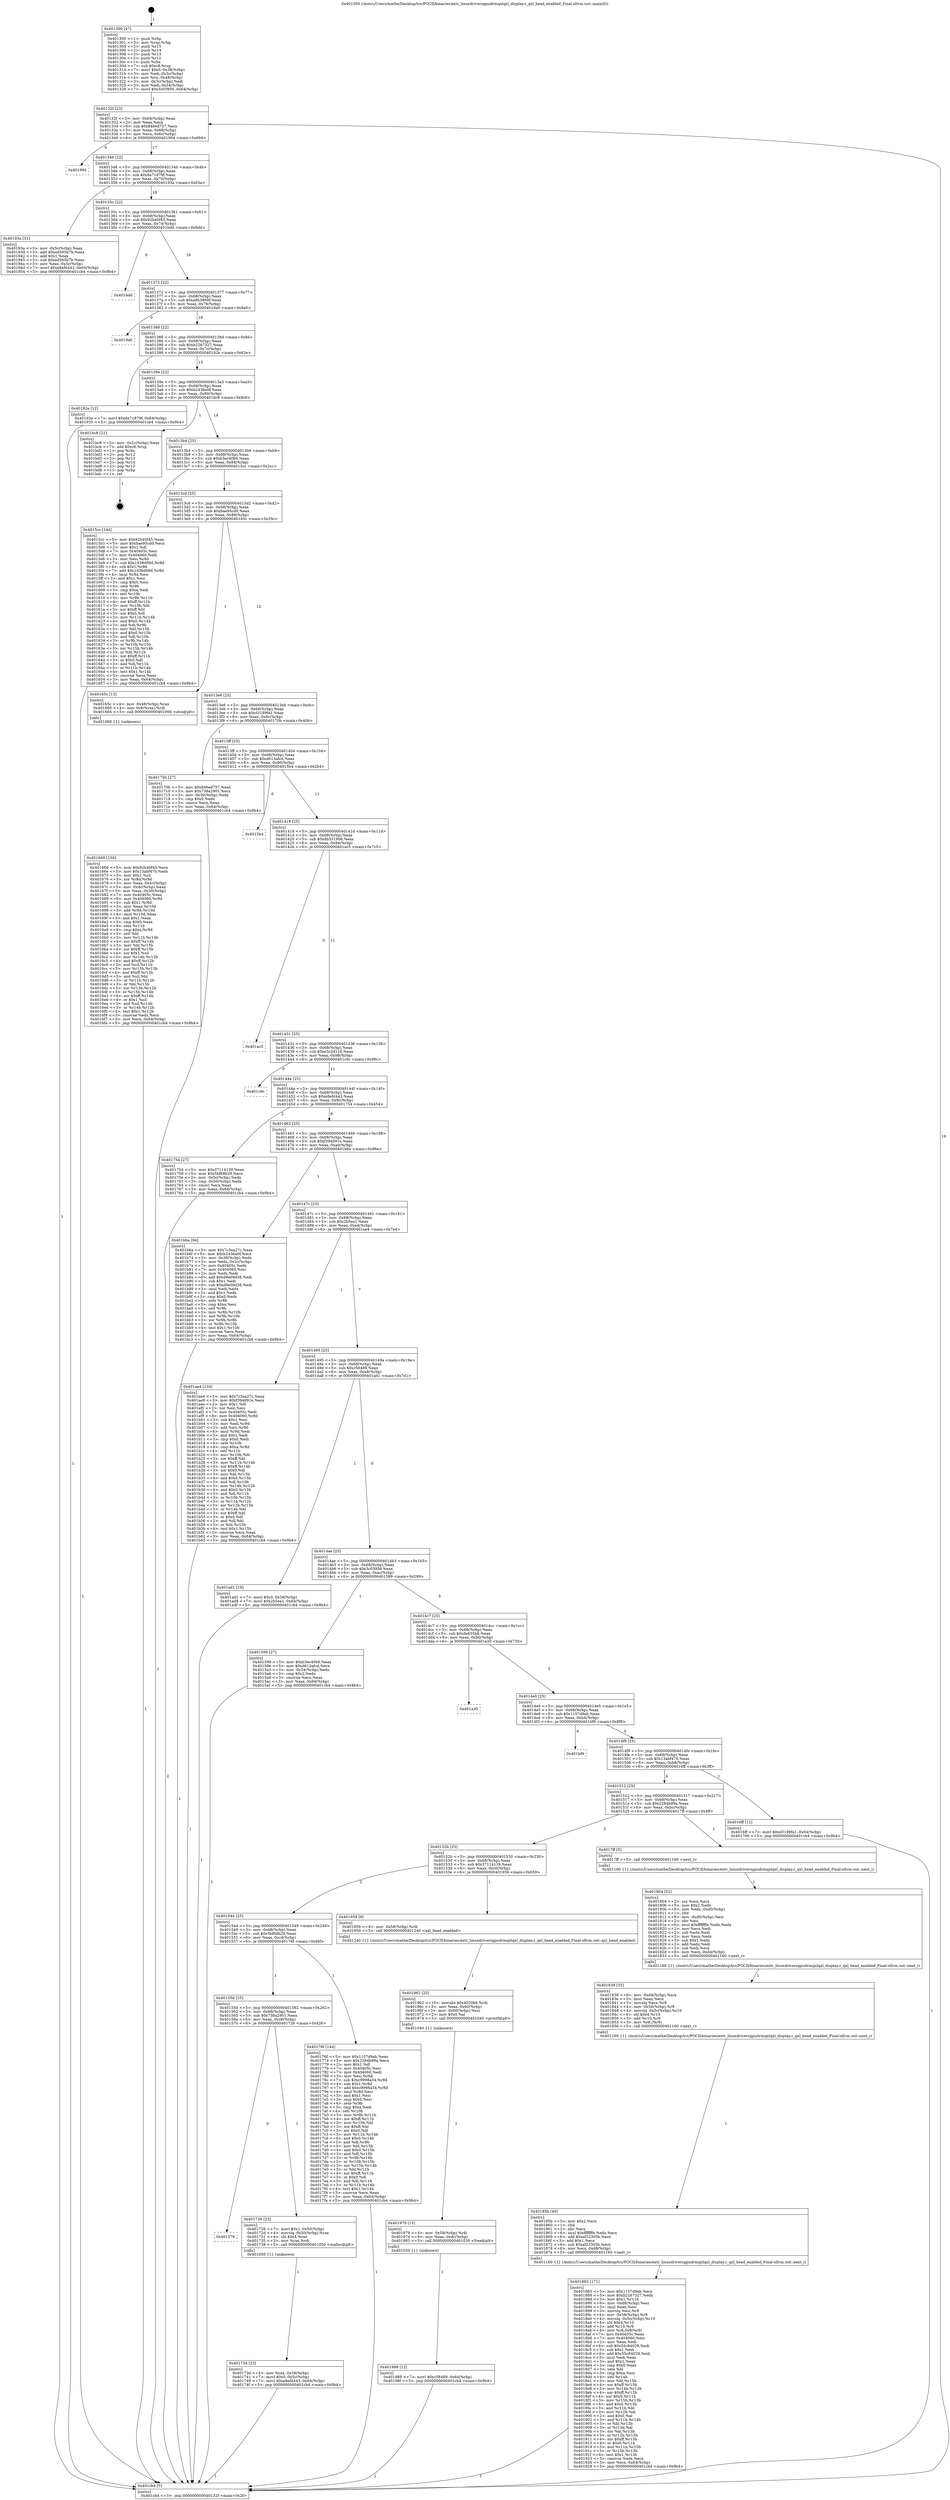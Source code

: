 digraph "0x401300" {
  label = "0x401300 (/mnt/c/Users/mathe/Desktop/tcc/POCII/binaries/extr_linuxdriversgpudrmqxlqxl_display.c_qxl_head_enabled_Final-ollvm.out::main(0))"
  labelloc = "t"
  node[shape=record]

  Entry [label="",width=0.3,height=0.3,shape=circle,fillcolor=black,style=filled]
  "0x40132f" [label="{
     0x40132f [23]\l
     | [instrs]\l
     &nbsp;&nbsp;0x40132f \<+3\>: mov -0x64(%rbp),%eax\l
     &nbsp;&nbsp;0x401332 \<+2\>: mov %eax,%ecx\l
     &nbsp;&nbsp;0x401334 \<+6\>: sub $0x846ed757,%ecx\l
     &nbsp;&nbsp;0x40133a \<+3\>: mov %eax,-0x68(%rbp)\l
     &nbsp;&nbsp;0x40133d \<+3\>: mov %ecx,-0x6c(%rbp)\l
     &nbsp;&nbsp;0x401340 \<+6\>: je 0000000000401994 \<main+0x694\>\l
  }"]
  "0x401994" [label="{
     0x401994\l
  }", style=dashed]
  "0x401346" [label="{
     0x401346 [22]\l
     | [instrs]\l
     &nbsp;&nbsp;0x401346 \<+5\>: jmp 000000000040134b \<main+0x4b\>\l
     &nbsp;&nbsp;0x40134b \<+3\>: mov -0x68(%rbp),%eax\l
     &nbsp;&nbsp;0x40134e \<+5\>: sub $0x8a71879f,%eax\l
     &nbsp;&nbsp;0x401353 \<+3\>: mov %eax,-0x70(%rbp)\l
     &nbsp;&nbsp;0x401356 \<+6\>: je 000000000040193a \<main+0x63a\>\l
  }"]
  Exit [label="",width=0.3,height=0.3,shape=circle,fillcolor=black,style=filled,peripheries=2]
  "0x40193a" [label="{
     0x40193a [31]\l
     | [instrs]\l
     &nbsp;&nbsp;0x40193a \<+3\>: mov -0x5c(%rbp),%eax\l
     &nbsp;&nbsp;0x40193d \<+5\>: add $0xed565b7b,%eax\l
     &nbsp;&nbsp;0x401942 \<+3\>: add $0x1,%eax\l
     &nbsp;&nbsp;0x401945 \<+5\>: sub $0xed565b7b,%eax\l
     &nbsp;&nbsp;0x40194a \<+3\>: mov %eax,-0x5c(%rbp)\l
     &nbsp;&nbsp;0x40194d \<+7\>: movl $0xe8efd443,-0x64(%rbp)\l
     &nbsp;&nbsp;0x401954 \<+5\>: jmp 0000000000401cb4 \<main+0x9b4\>\l
  }"]
  "0x40135c" [label="{
     0x40135c [22]\l
     | [instrs]\l
     &nbsp;&nbsp;0x40135c \<+5\>: jmp 0000000000401361 \<main+0x61\>\l
     &nbsp;&nbsp;0x401361 \<+3\>: mov -0x68(%rbp),%eax\l
     &nbsp;&nbsp;0x401364 \<+5\>: sub $0x92b40f45,%eax\l
     &nbsp;&nbsp;0x401369 \<+3\>: mov %eax,-0x74(%rbp)\l
     &nbsp;&nbsp;0x40136c \<+6\>: je 0000000000401bdd \<main+0x8dd\>\l
  }"]
  "0x401988" [label="{
     0x401988 [12]\l
     | [instrs]\l
     &nbsp;&nbsp;0x401988 \<+7\>: movl $0xc58489,-0x64(%rbp)\l
     &nbsp;&nbsp;0x40198f \<+5\>: jmp 0000000000401cb4 \<main+0x9b4\>\l
  }"]
  "0x401bdd" [label="{
     0x401bdd\l
  }", style=dashed]
  "0x401372" [label="{
     0x401372 [22]\l
     | [instrs]\l
     &nbsp;&nbsp;0x401372 \<+5\>: jmp 0000000000401377 \<main+0x77\>\l
     &nbsp;&nbsp;0x401377 \<+3\>: mov -0x68(%rbp),%eax\l
     &nbsp;&nbsp;0x40137a \<+5\>: sub $0xa8b3869f,%eax\l
     &nbsp;&nbsp;0x40137f \<+3\>: mov %eax,-0x78(%rbp)\l
     &nbsp;&nbsp;0x401382 \<+6\>: je 00000000004019a0 \<main+0x6a0\>\l
  }"]
  "0x401979" [label="{
     0x401979 [15]\l
     | [instrs]\l
     &nbsp;&nbsp;0x401979 \<+4\>: mov -0x58(%rbp),%rdi\l
     &nbsp;&nbsp;0x40197d \<+6\>: mov %eax,-0xdc(%rbp)\l
     &nbsp;&nbsp;0x401983 \<+5\>: call 0000000000401030 \<free@plt\>\l
     | [calls]\l
     &nbsp;&nbsp;0x401030 \{1\} (unknown)\l
  }"]
  "0x4019a0" [label="{
     0x4019a0\l
  }", style=dashed]
  "0x401388" [label="{
     0x401388 [22]\l
     | [instrs]\l
     &nbsp;&nbsp;0x401388 \<+5\>: jmp 000000000040138d \<main+0x8d\>\l
     &nbsp;&nbsp;0x40138d \<+3\>: mov -0x68(%rbp),%eax\l
     &nbsp;&nbsp;0x401390 \<+5\>: sub $0xb2267327,%eax\l
     &nbsp;&nbsp;0x401395 \<+3\>: mov %eax,-0x7c(%rbp)\l
     &nbsp;&nbsp;0x401398 \<+6\>: je 000000000040192e \<main+0x62e\>\l
  }"]
  "0x401962" [label="{
     0x401962 [23]\l
     | [instrs]\l
     &nbsp;&nbsp;0x401962 \<+10\>: movabs $0x4020b6,%rdi\l
     &nbsp;&nbsp;0x40196c \<+3\>: mov %eax,-0x60(%rbp)\l
     &nbsp;&nbsp;0x40196f \<+3\>: mov -0x60(%rbp),%esi\l
     &nbsp;&nbsp;0x401972 \<+2\>: mov $0x0,%al\l
     &nbsp;&nbsp;0x401974 \<+5\>: call 0000000000401040 \<printf@plt\>\l
     | [calls]\l
     &nbsp;&nbsp;0x401040 \{1\} (unknown)\l
  }"]
  "0x40192e" [label="{
     0x40192e [12]\l
     | [instrs]\l
     &nbsp;&nbsp;0x40192e \<+7\>: movl $0x8a71879f,-0x64(%rbp)\l
     &nbsp;&nbsp;0x401935 \<+5\>: jmp 0000000000401cb4 \<main+0x9b4\>\l
  }"]
  "0x40139e" [label="{
     0x40139e [22]\l
     | [instrs]\l
     &nbsp;&nbsp;0x40139e \<+5\>: jmp 00000000004013a3 \<main+0xa3\>\l
     &nbsp;&nbsp;0x4013a3 \<+3\>: mov -0x68(%rbp),%eax\l
     &nbsp;&nbsp;0x4013a6 \<+5\>: sub $0xb2436a0f,%eax\l
     &nbsp;&nbsp;0x4013ab \<+3\>: mov %eax,-0x80(%rbp)\l
     &nbsp;&nbsp;0x4013ae \<+6\>: je 0000000000401bc8 \<main+0x8c8\>\l
  }"]
  "0x401883" [label="{
     0x401883 [171]\l
     | [instrs]\l
     &nbsp;&nbsp;0x401883 \<+5\>: mov $0x1157d9ab,%ecx\l
     &nbsp;&nbsp;0x401888 \<+5\>: mov $0xb2267327,%edx\l
     &nbsp;&nbsp;0x40188d \<+3\>: mov $0x1,%r11b\l
     &nbsp;&nbsp;0x401890 \<+6\>: mov -0xd8(%rbp),%esi\l
     &nbsp;&nbsp;0x401896 \<+3\>: imul %eax,%esi\l
     &nbsp;&nbsp;0x401899 \<+3\>: movslq %esi,%r8\l
     &nbsp;&nbsp;0x40189c \<+4\>: mov -0x58(%rbp),%r9\l
     &nbsp;&nbsp;0x4018a0 \<+4\>: movslq -0x5c(%rbp),%r10\l
     &nbsp;&nbsp;0x4018a4 \<+4\>: shl $0x4,%r10\l
     &nbsp;&nbsp;0x4018a8 \<+3\>: add %r10,%r9\l
     &nbsp;&nbsp;0x4018ab \<+4\>: mov %r8,0x8(%r9)\l
     &nbsp;&nbsp;0x4018af \<+7\>: mov 0x40405c,%eax\l
     &nbsp;&nbsp;0x4018b6 \<+7\>: mov 0x404060,%esi\l
     &nbsp;&nbsp;0x4018bd \<+2\>: mov %eax,%edi\l
     &nbsp;&nbsp;0x4018bf \<+6\>: sub $0x55c84029,%edi\l
     &nbsp;&nbsp;0x4018c5 \<+3\>: sub $0x1,%edi\l
     &nbsp;&nbsp;0x4018c8 \<+6\>: add $0x55c84029,%edi\l
     &nbsp;&nbsp;0x4018ce \<+3\>: imul %edi,%eax\l
     &nbsp;&nbsp;0x4018d1 \<+3\>: and $0x1,%eax\l
     &nbsp;&nbsp;0x4018d4 \<+3\>: cmp $0x0,%eax\l
     &nbsp;&nbsp;0x4018d7 \<+3\>: sete %bl\l
     &nbsp;&nbsp;0x4018da \<+3\>: cmp $0xa,%esi\l
     &nbsp;&nbsp;0x4018dd \<+4\>: setl %r14b\l
     &nbsp;&nbsp;0x4018e1 \<+3\>: mov %bl,%r15b\l
     &nbsp;&nbsp;0x4018e4 \<+4\>: xor $0xff,%r15b\l
     &nbsp;&nbsp;0x4018e8 \<+3\>: mov %r14b,%r12b\l
     &nbsp;&nbsp;0x4018eb \<+4\>: xor $0xff,%r12b\l
     &nbsp;&nbsp;0x4018ef \<+4\>: xor $0x0,%r11b\l
     &nbsp;&nbsp;0x4018f3 \<+3\>: mov %r15b,%r13b\l
     &nbsp;&nbsp;0x4018f6 \<+4\>: and $0x0,%r13b\l
     &nbsp;&nbsp;0x4018fa \<+3\>: and %r11b,%bl\l
     &nbsp;&nbsp;0x4018fd \<+3\>: mov %r12b,%al\l
     &nbsp;&nbsp;0x401900 \<+2\>: and $0x0,%al\l
     &nbsp;&nbsp;0x401902 \<+3\>: and %r11b,%r14b\l
     &nbsp;&nbsp;0x401905 \<+3\>: or %bl,%r13b\l
     &nbsp;&nbsp;0x401908 \<+3\>: or %r14b,%al\l
     &nbsp;&nbsp;0x40190b \<+3\>: xor %al,%r13b\l
     &nbsp;&nbsp;0x40190e \<+3\>: or %r12b,%r15b\l
     &nbsp;&nbsp;0x401911 \<+4\>: xor $0xff,%r15b\l
     &nbsp;&nbsp;0x401915 \<+4\>: or $0x0,%r11b\l
     &nbsp;&nbsp;0x401919 \<+3\>: and %r11b,%r15b\l
     &nbsp;&nbsp;0x40191c \<+3\>: or %r15b,%r13b\l
     &nbsp;&nbsp;0x40191f \<+4\>: test $0x1,%r13b\l
     &nbsp;&nbsp;0x401923 \<+3\>: cmovne %edx,%ecx\l
     &nbsp;&nbsp;0x401926 \<+3\>: mov %ecx,-0x64(%rbp)\l
     &nbsp;&nbsp;0x401929 \<+5\>: jmp 0000000000401cb4 \<main+0x9b4\>\l
  }"]
  "0x401bc8" [label="{
     0x401bc8 [21]\l
     | [instrs]\l
     &nbsp;&nbsp;0x401bc8 \<+3\>: mov -0x2c(%rbp),%eax\l
     &nbsp;&nbsp;0x401bcb \<+7\>: add $0xc8,%rsp\l
     &nbsp;&nbsp;0x401bd2 \<+1\>: pop %rbx\l
     &nbsp;&nbsp;0x401bd3 \<+2\>: pop %r12\l
     &nbsp;&nbsp;0x401bd5 \<+2\>: pop %r13\l
     &nbsp;&nbsp;0x401bd7 \<+2\>: pop %r14\l
     &nbsp;&nbsp;0x401bd9 \<+2\>: pop %r15\l
     &nbsp;&nbsp;0x401bdb \<+1\>: pop %rbp\l
     &nbsp;&nbsp;0x401bdc \<+1\>: ret\l
  }"]
  "0x4013b4" [label="{
     0x4013b4 [25]\l
     | [instrs]\l
     &nbsp;&nbsp;0x4013b4 \<+5\>: jmp 00000000004013b9 \<main+0xb9\>\l
     &nbsp;&nbsp;0x4013b9 \<+3\>: mov -0x68(%rbp),%eax\l
     &nbsp;&nbsp;0x4013bc \<+5\>: sub $0xb3ec40b6,%eax\l
     &nbsp;&nbsp;0x4013c1 \<+6\>: mov %eax,-0x84(%rbp)\l
     &nbsp;&nbsp;0x4013c7 \<+6\>: je 00000000004015cc \<main+0x2cc\>\l
  }"]
  "0x40185b" [label="{
     0x40185b [40]\l
     | [instrs]\l
     &nbsp;&nbsp;0x40185b \<+5\>: mov $0x2,%ecx\l
     &nbsp;&nbsp;0x401860 \<+1\>: cltd\l
     &nbsp;&nbsp;0x401861 \<+2\>: idiv %ecx\l
     &nbsp;&nbsp;0x401863 \<+6\>: imul $0xfffffffe,%edx,%ecx\l
     &nbsp;&nbsp;0x401869 \<+6\>: add $0xaf22305b,%ecx\l
     &nbsp;&nbsp;0x40186f \<+3\>: add $0x1,%ecx\l
     &nbsp;&nbsp;0x401872 \<+6\>: sub $0xaf22305b,%ecx\l
     &nbsp;&nbsp;0x401878 \<+6\>: mov %ecx,-0xd8(%rbp)\l
     &nbsp;&nbsp;0x40187e \<+5\>: call 0000000000401160 \<next_i\>\l
     | [calls]\l
     &nbsp;&nbsp;0x401160 \{1\} (/mnt/c/Users/mathe/Desktop/tcc/POCII/binaries/extr_linuxdriversgpudrmqxlqxl_display.c_qxl_head_enabled_Final-ollvm.out::next_i)\l
  }"]
  "0x4015cc" [label="{
     0x4015cc [144]\l
     | [instrs]\l
     &nbsp;&nbsp;0x4015cc \<+5\>: mov $0x92b40f45,%eax\l
     &nbsp;&nbsp;0x4015d1 \<+5\>: mov $0xbae95cd0,%ecx\l
     &nbsp;&nbsp;0x4015d6 \<+2\>: mov $0x1,%dl\l
     &nbsp;&nbsp;0x4015d8 \<+7\>: mov 0x40405c,%esi\l
     &nbsp;&nbsp;0x4015df \<+7\>: mov 0x404060,%edi\l
     &nbsp;&nbsp;0x4015e6 \<+3\>: mov %esi,%r8d\l
     &nbsp;&nbsp;0x4015e9 \<+7\>: sub $0x1938d98d,%r8d\l
     &nbsp;&nbsp;0x4015f0 \<+4\>: sub $0x1,%r8d\l
     &nbsp;&nbsp;0x4015f4 \<+7\>: add $0x1938d98d,%r8d\l
     &nbsp;&nbsp;0x4015fb \<+4\>: imul %r8d,%esi\l
     &nbsp;&nbsp;0x4015ff \<+3\>: and $0x1,%esi\l
     &nbsp;&nbsp;0x401602 \<+3\>: cmp $0x0,%esi\l
     &nbsp;&nbsp;0x401605 \<+4\>: sete %r9b\l
     &nbsp;&nbsp;0x401609 \<+3\>: cmp $0xa,%edi\l
     &nbsp;&nbsp;0x40160c \<+4\>: setl %r10b\l
     &nbsp;&nbsp;0x401610 \<+3\>: mov %r9b,%r11b\l
     &nbsp;&nbsp;0x401613 \<+4\>: xor $0xff,%r11b\l
     &nbsp;&nbsp;0x401617 \<+3\>: mov %r10b,%bl\l
     &nbsp;&nbsp;0x40161a \<+3\>: xor $0xff,%bl\l
     &nbsp;&nbsp;0x40161d \<+3\>: xor $0x0,%dl\l
     &nbsp;&nbsp;0x401620 \<+3\>: mov %r11b,%r14b\l
     &nbsp;&nbsp;0x401623 \<+4\>: and $0x0,%r14b\l
     &nbsp;&nbsp;0x401627 \<+3\>: and %dl,%r9b\l
     &nbsp;&nbsp;0x40162a \<+3\>: mov %bl,%r15b\l
     &nbsp;&nbsp;0x40162d \<+4\>: and $0x0,%r15b\l
     &nbsp;&nbsp;0x401631 \<+3\>: and %dl,%r10b\l
     &nbsp;&nbsp;0x401634 \<+3\>: or %r9b,%r14b\l
     &nbsp;&nbsp;0x401637 \<+3\>: or %r10b,%r15b\l
     &nbsp;&nbsp;0x40163a \<+3\>: xor %r15b,%r14b\l
     &nbsp;&nbsp;0x40163d \<+3\>: or %bl,%r11b\l
     &nbsp;&nbsp;0x401640 \<+4\>: xor $0xff,%r11b\l
     &nbsp;&nbsp;0x401644 \<+3\>: or $0x0,%dl\l
     &nbsp;&nbsp;0x401647 \<+3\>: and %dl,%r11b\l
     &nbsp;&nbsp;0x40164a \<+3\>: or %r11b,%r14b\l
     &nbsp;&nbsp;0x40164d \<+4\>: test $0x1,%r14b\l
     &nbsp;&nbsp;0x401651 \<+3\>: cmovne %ecx,%eax\l
     &nbsp;&nbsp;0x401654 \<+3\>: mov %eax,-0x64(%rbp)\l
     &nbsp;&nbsp;0x401657 \<+5\>: jmp 0000000000401cb4 \<main+0x9b4\>\l
  }"]
  "0x4013cd" [label="{
     0x4013cd [25]\l
     | [instrs]\l
     &nbsp;&nbsp;0x4013cd \<+5\>: jmp 00000000004013d2 \<main+0xd2\>\l
     &nbsp;&nbsp;0x4013d2 \<+3\>: mov -0x68(%rbp),%eax\l
     &nbsp;&nbsp;0x4013d5 \<+5\>: sub $0xbae95cd0,%eax\l
     &nbsp;&nbsp;0x4013da \<+6\>: mov %eax,-0x88(%rbp)\l
     &nbsp;&nbsp;0x4013e0 \<+6\>: je 000000000040165c \<main+0x35c\>\l
  }"]
  "0x401838" [label="{
     0x401838 [35]\l
     | [instrs]\l
     &nbsp;&nbsp;0x401838 \<+6\>: mov -0xd4(%rbp),%ecx\l
     &nbsp;&nbsp;0x40183e \<+3\>: imul %eax,%ecx\l
     &nbsp;&nbsp;0x401841 \<+3\>: movslq %ecx,%r8\l
     &nbsp;&nbsp;0x401844 \<+4\>: mov -0x58(%rbp),%r9\l
     &nbsp;&nbsp;0x401848 \<+4\>: movslq -0x5c(%rbp),%r10\l
     &nbsp;&nbsp;0x40184c \<+4\>: shl $0x4,%r10\l
     &nbsp;&nbsp;0x401850 \<+3\>: add %r10,%r9\l
     &nbsp;&nbsp;0x401853 \<+3\>: mov %r8,(%r9)\l
     &nbsp;&nbsp;0x401856 \<+5\>: call 0000000000401160 \<next_i\>\l
     | [calls]\l
     &nbsp;&nbsp;0x401160 \{1\} (/mnt/c/Users/mathe/Desktop/tcc/POCII/binaries/extr_linuxdriversgpudrmqxlqxl_display.c_qxl_head_enabled_Final-ollvm.out::next_i)\l
  }"]
  "0x40165c" [label="{
     0x40165c [13]\l
     | [instrs]\l
     &nbsp;&nbsp;0x40165c \<+4\>: mov -0x48(%rbp),%rax\l
     &nbsp;&nbsp;0x401660 \<+4\>: mov 0x8(%rax),%rdi\l
     &nbsp;&nbsp;0x401664 \<+5\>: call 0000000000401060 \<atoi@plt\>\l
     | [calls]\l
     &nbsp;&nbsp;0x401060 \{1\} (unknown)\l
  }"]
  "0x4013e6" [label="{
     0x4013e6 [25]\l
     | [instrs]\l
     &nbsp;&nbsp;0x4013e6 \<+5\>: jmp 00000000004013eb \<main+0xeb\>\l
     &nbsp;&nbsp;0x4013eb \<+3\>: mov -0x68(%rbp),%eax\l
     &nbsp;&nbsp;0x4013ee \<+5\>: sub $0xd3189fa1,%eax\l
     &nbsp;&nbsp;0x4013f3 \<+6\>: mov %eax,-0x8c(%rbp)\l
     &nbsp;&nbsp;0x4013f9 \<+6\>: je 000000000040170b \<main+0x40b\>\l
  }"]
  "0x401804" [label="{
     0x401804 [52]\l
     | [instrs]\l
     &nbsp;&nbsp;0x401804 \<+2\>: xor %ecx,%ecx\l
     &nbsp;&nbsp;0x401806 \<+5\>: mov $0x2,%edx\l
     &nbsp;&nbsp;0x40180b \<+6\>: mov %edx,-0xd0(%rbp)\l
     &nbsp;&nbsp;0x401811 \<+1\>: cltd\l
     &nbsp;&nbsp;0x401812 \<+6\>: mov -0xd0(%rbp),%esi\l
     &nbsp;&nbsp;0x401818 \<+2\>: idiv %esi\l
     &nbsp;&nbsp;0x40181a \<+6\>: imul $0xfffffffe,%edx,%edx\l
     &nbsp;&nbsp;0x401820 \<+2\>: mov %ecx,%edi\l
     &nbsp;&nbsp;0x401822 \<+2\>: sub %edx,%edi\l
     &nbsp;&nbsp;0x401824 \<+2\>: mov %ecx,%edx\l
     &nbsp;&nbsp;0x401826 \<+3\>: sub $0x1,%edx\l
     &nbsp;&nbsp;0x401829 \<+2\>: add %edx,%edi\l
     &nbsp;&nbsp;0x40182b \<+2\>: sub %edi,%ecx\l
     &nbsp;&nbsp;0x40182d \<+6\>: mov %ecx,-0xd4(%rbp)\l
     &nbsp;&nbsp;0x401833 \<+5\>: call 0000000000401160 \<next_i\>\l
     | [calls]\l
     &nbsp;&nbsp;0x401160 \{1\} (/mnt/c/Users/mathe/Desktop/tcc/POCII/binaries/extr_linuxdriversgpudrmqxlqxl_display.c_qxl_head_enabled_Final-ollvm.out::next_i)\l
  }"]
  "0x40170b" [label="{
     0x40170b [27]\l
     | [instrs]\l
     &nbsp;&nbsp;0x40170b \<+5\>: mov $0x846ed757,%eax\l
     &nbsp;&nbsp;0x401710 \<+5\>: mov $0x738a2901,%ecx\l
     &nbsp;&nbsp;0x401715 \<+3\>: mov -0x30(%rbp),%edx\l
     &nbsp;&nbsp;0x401718 \<+3\>: cmp $0x0,%edx\l
     &nbsp;&nbsp;0x40171b \<+3\>: cmove %ecx,%eax\l
     &nbsp;&nbsp;0x40171e \<+3\>: mov %eax,-0x64(%rbp)\l
     &nbsp;&nbsp;0x401721 \<+5\>: jmp 0000000000401cb4 \<main+0x9b4\>\l
  }"]
  "0x4013ff" [label="{
     0x4013ff [25]\l
     | [instrs]\l
     &nbsp;&nbsp;0x4013ff \<+5\>: jmp 0000000000401404 \<main+0x104\>\l
     &nbsp;&nbsp;0x401404 \<+3\>: mov -0x68(%rbp),%eax\l
     &nbsp;&nbsp;0x401407 \<+5\>: sub $0xd613afcd,%eax\l
     &nbsp;&nbsp;0x40140c \<+6\>: mov %eax,-0x90(%rbp)\l
     &nbsp;&nbsp;0x401412 \<+6\>: je 00000000004015b4 \<main+0x2b4\>\l
  }"]
  "0x40173d" [label="{
     0x40173d [23]\l
     | [instrs]\l
     &nbsp;&nbsp;0x40173d \<+4\>: mov %rax,-0x58(%rbp)\l
     &nbsp;&nbsp;0x401741 \<+7\>: movl $0x0,-0x5c(%rbp)\l
     &nbsp;&nbsp;0x401748 \<+7\>: movl $0xe8efd443,-0x64(%rbp)\l
     &nbsp;&nbsp;0x40174f \<+5\>: jmp 0000000000401cb4 \<main+0x9b4\>\l
  }"]
  "0x4015b4" [label="{
     0x4015b4\l
  }", style=dashed]
  "0x401418" [label="{
     0x401418 [25]\l
     | [instrs]\l
     &nbsp;&nbsp;0x401418 \<+5\>: jmp 000000000040141d \<main+0x11d\>\l
     &nbsp;&nbsp;0x40141d \<+3\>: mov -0x68(%rbp),%eax\l
     &nbsp;&nbsp;0x401420 \<+5\>: sub $0xdb331906,%eax\l
     &nbsp;&nbsp;0x401425 \<+6\>: mov %eax,-0x94(%rbp)\l
     &nbsp;&nbsp;0x40142b \<+6\>: je 0000000000401ac5 \<main+0x7c5\>\l
  }"]
  "0x401576" [label="{
     0x401576\l
  }", style=dashed]
  "0x401ac5" [label="{
     0x401ac5\l
  }", style=dashed]
  "0x401431" [label="{
     0x401431 [25]\l
     | [instrs]\l
     &nbsp;&nbsp;0x401431 \<+5\>: jmp 0000000000401436 \<main+0x136\>\l
     &nbsp;&nbsp;0x401436 \<+3\>: mov -0x68(%rbp),%eax\l
     &nbsp;&nbsp;0x401439 \<+5\>: sub $0xe3c2d116,%eax\l
     &nbsp;&nbsp;0x40143e \<+6\>: mov %eax,-0x98(%rbp)\l
     &nbsp;&nbsp;0x401444 \<+6\>: je 0000000000401c9c \<main+0x99c\>\l
  }"]
  "0x401726" [label="{
     0x401726 [23]\l
     | [instrs]\l
     &nbsp;&nbsp;0x401726 \<+7\>: movl $0x1,-0x50(%rbp)\l
     &nbsp;&nbsp;0x40172d \<+4\>: movslq -0x50(%rbp),%rax\l
     &nbsp;&nbsp;0x401731 \<+4\>: shl $0x4,%rax\l
     &nbsp;&nbsp;0x401735 \<+3\>: mov %rax,%rdi\l
     &nbsp;&nbsp;0x401738 \<+5\>: call 0000000000401050 \<malloc@plt\>\l
     | [calls]\l
     &nbsp;&nbsp;0x401050 \{1\} (unknown)\l
  }"]
  "0x401c9c" [label="{
     0x401c9c\l
  }", style=dashed]
  "0x40144a" [label="{
     0x40144a [25]\l
     | [instrs]\l
     &nbsp;&nbsp;0x40144a \<+5\>: jmp 000000000040144f \<main+0x14f\>\l
     &nbsp;&nbsp;0x40144f \<+3\>: mov -0x68(%rbp),%eax\l
     &nbsp;&nbsp;0x401452 \<+5\>: sub $0xe8efd443,%eax\l
     &nbsp;&nbsp;0x401457 \<+6\>: mov %eax,-0x9c(%rbp)\l
     &nbsp;&nbsp;0x40145d \<+6\>: je 0000000000401754 \<main+0x454\>\l
  }"]
  "0x40155d" [label="{
     0x40155d [25]\l
     | [instrs]\l
     &nbsp;&nbsp;0x40155d \<+5\>: jmp 0000000000401562 \<main+0x262\>\l
     &nbsp;&nbsp;0x401562 \<+3\>: mov -0x68(%rbp),%eax\l
     &nbsp;&nbsp;0x401565 \<+5\>: sub $0x738a2901,%eax\l
     &nbsp;&nbsp;0x40156a \<+6\>: mov %eax,-0xc8(%rbp)\l
     &nbsp;&nbsp;0x401570 \<+6\>: je 0000000000401726 \<main+0x426\>\l
  }"]
  "0x401754" [label="{
     0x401754 [27]\l
     | [instrs]\l
     &nbsp;&nbsp;0x401754 \<+5\>: mov $0x37114139,%eax\l
     &nbsp;&nbsp;0x401759 \<+5\>: mov $0x5bf68b29,%ecx\l
     &nbsp;&nbsp;0x40175e \<+3\>: mov -0x5c(%rbp),%edx\l
     &nbsp;&nbsp;0x401761 \<+3\>: cmp -0x50(%rbp),%edx\l
     &nbsp;&nbsp;0x401764 \<+3\>: cmovl %ecx,%eax\l
     &nbsp;&nbsp;0x401767 \<+3\>: mov %eax,-0x64(%rbp)\l
     &nbsp;&nbsp;0x40176a \<+5\>: jmp 0000000000401cb4 \<main+0x9b4\>\l
  }"]
  "0x401463" [label="{
     0x401463 [25]\l
     | [instrs]\l
     &nbsp;&nbsp;0x401463 \<+5\>: jmp 0000000000401468 \<main+0x168\>\l
     &nbsp;&nbsp;0x401468 \<+3\>: mov -0x68(%rbp),%eax\l
     &nbsp;&nbsp;0x40146b \<+5\>: sub $0xf394091e,%eax\l
     &nbsp;&nbsp;0x401470 \<+6\>: mov %eax,-0xa0(%rbp)\l
     &nbsp;&nbsp;0x401476 \<+6\>: je 0000000000401b6a \<main+0x86a\>\l
  }"]
  "0x40176f" [label="{
     0x40176f [144]\l
     | [instrs]\l
     &nbsp;&nbsp;0x40176f \<+5\>: mov $0x1157d9ab,%eax\l
     &nbsp;&nbsp;0x401774 \<+5\>: mov $0x2284b99a,%ecx\l
     &nbsp;&nbsp;0x401779 \<+2\>: mov $0x1,%dl\l
     &nbsp;&nbsp;0x40177b \<+7\>: mov 0x40405c,%esi\l
     &nbsp;&nbsp;0x401782 \<+7\>: mov 0x404060,%edi\l
     &nbsp;&nbsp;0x401789 \<+3\>: mov %esi,%r8d\l
     &nbsp;&nbsp;0x40178c \<+7\>: sub $0xc9998a34,%r8d\l
     &nbsp;&nbsp;0x401793 \<+4\>: sub $0x1,%r8d\l
     &nbsp;&nbsp;0x401797 \<+7\>: add $0xc9998a34,%r8d\l
     &nbsp;&nbsp;0x40179e \<+4\>: imul %r8d,%esi\l
     &nbsp;&nbsp;0x4017a2 \<+3\>: and $0x1,%esi\l
     &nbsp;&nbsp;0x4017a5 \<+3\>: cmp $0x0,%esi\l
     &nbsp;&nbsp;0x4017a8 \<+4\>: sete %r9b\l
     &nbsp;&nbsp;0x4017ac \<+3\>: cmp $0xa,%edi\l
     &nbsp;&nbsp;0x4017af \<+4\>: setl %r10b\l
     &nbsp;&nbsp;0x4017b3 \<+3\>: mov %r9b,%r11b\l
     &nbsp;&nbsp;0x4017b6 \<+4\>: xor $0xff,%r11b\l
     &nbsp;&nbsp;0x4017ba \<+3\>: mov %r10b,%bl\l
     &nbsp;&nbsp;0x4017bd \<+3\>: xor $0xff,%bl\l
     &nbsp;&nbsp;0x4017c0 \<+3\>: xor $0x0,%dl\l
     &nbsp;&nbsp;0x4017c3 \<+3\>: mov %r11b,%r14b\l
     &nbsp;&nbsp;0x4017c6 \<+4\>: and $0x0,%r14b\l
     &nbsp;&nbsp;0x4017ca \<+3\>: and %dl,%r9b\l
     &nbsp;&nbsp;0x4017cd \<+3\>: mov %bl,%r15b\l
     &nbsp;&nbsp;0x4017d0 \<+4\>: and $0x0,%r15b\l
     &nbsp;&nbsp;0x4017d4 \<+3\>: and %dl,%r10b\l
     &nbsp;&nbsp;0x4017d7 \<+3\>: or %r9b,%r14b\l
     &nbsp;&nbsp;0x4017da \<+3\>: or %r10b,%r15b\l
     &nbsp;&nbsp;0x4017dd \<+3\>: xor %r15b,%r14b\l
     &nbsp;&nbsp;0x4017e0 \<+3\>: or %bl,%r11b\l
     &nbsp;&nbsp;0x4017e3 \<+4\>: xor $0xff,%r11b\l
     &nbsp;&nbsp;0x4017e7 \<+3\>: or $0x0,%dl\l
     &nbsp;&nbsp;0x4017ea \<+3\>: and %dl,%r11b\l
     &nbsp;&nbsp;0x4017ed \<+3\>: or %r11b,%r14b\l
     &nbsp;&nbsp;0x4017f0 \<+4\>: test $0x1,%r14b\l
     &nbsp;&nbsp;0x4017f4 \<+3\>: cmovne %ecx,%eax\l
     &nbsp;&nbsp;0x4017f7 \<+3\>: mov %eax,-0x64(%rbp)\l
     &nbsp;&nbsp;0x4017fa \<+5\>: jmp 0000000000401cb4 \<main+0x9b4\>\l
  }"]
  "0x401b6a" [label="{
     0x401b6a [94]\l
     | [instrs]\l
     &nbsp;&nbsp;0x401b6a \<+5\>: mov $0x7c3aa27c,%eax\l
     &nbsp;&nbsp;0x401b6f \<+5\>: mov $0xb2436a0f,%ecx\l
     &nbsp;&nbsp;0x401b74 \<+3\>: mov -0x38(%rbp),%edx\l
     &nbsp;&nbsp;0x401b77 \<+3\>: mov %edx,-0x2c(%rbp)\l
     &nbsp;&nbsp;0x401b7a \<+7\>: mov 0x40405c,%edx\l
     &nbsp;&nbsp;0x401b81 \<+7\>: mov 0x404060,%esi\l
     &nbsp;&nbsp;0x401b88 \<+2\>: mov %edx,%edi\l
     &nbsp;&nbsp;0x401b8a \<+6\>: add $0xd9e09d38,%edi\l
     &nbsp;&nbsp;0x401b90 \<+3\>: sub $0x1,%edi\l
     &nbsp;&nbsp;0x401b93 \<+6\>: sub $0xd9e09d38,%edi\l
     &nbsp;&nbsp;0x401b99 \<+3\>: imul %edi,%edx\l
     &nbsp;&nbsp;0x401b9c \<+3\>: and $0x1,%edx\l
     &nbsp;&nbsp;0x401b9f \<+3\>: cmp $0x0,%edx\l
     &nbsp;&nbsp;0x401ba2 \<+4\>: sete %r8b\l
     &nbsp;&nbsp;0x401ba6 \<+3\>: cmp $0xa,%esi\l
     &nbsp;&nbsp;0x401ba9 \<+4\>: setl %r9b\l
     &nbsp;&nbsp;0x401bad \<+3\>: mov %r8b,%r10b\l
     &nbsp;&nbsp;0x401bb0 \<+3\>: and %r9b,%r10b\l
     &nbsp;&nbsp;0x401bb3 \<+3\>: xor %r9b,%r8b\l
     &nbsp;&nbsp;0x401bb6 \<+3\>: or %r8b,%r10b\l
     &nbsp;&nbsp;0x401bb9 \<+4\>: test $0x1,%r10b\l
     &nbsp;&nbsp;0x401bbd \<+3\>: cmovne %ecx,%eax\l
     &nbsp;&nbsp;0x401bc0 \<+3\>: mov %eax,-0x64(%rbp)\l
     &nbsp;&nbsp;0x401bc3 \<+5\>: jmp 0000000000401cb4 \<main+0x9b4\>\l
  }"]
  "0x40147c" [label="{
     0x40147c [25]\l
     | [instrs]\l
     &nbsp;&nbsp;0x40147c \<+5\>: jmp 0000000000401481 \<main+0x181\>\l
     &nbsp;&nbsp;0x401481 \<+3\>: mov -0x68(%rbp),%eax\l
     &nbsp;&nbsp;0x401484 \<+5\>: sub $0x2b5ea1,%eax\l
     &nbsp;&nbsp;0x401489 \<+6\>: mov %eax,-0xa4(%rbp)\l
     &nbsp;&nbsp;0x40148f \<+6\>: je 0000000000401ae4 \<main+0x7e4\>\l
  }"]
  "0x401544" [label="{
     0x401544 [25]\l
     | [instrs]\l
     &nbsp;&nbsp;0x401544 \<+5\>: jmp 0000000000401549 \<main+0x249\>\l
     &nbsp;&nbsp;0x401549 \<+3\>: mov -0x68(%rbp),%eax\l
     &nbsp;&nbsp;0x40154c \<+5\>: sub $0x5bf68b29,%eax\l
     &nbsp;&nbsp;0x401551 \<+6\>: mov %eax,-0xc4(%rbp)\l
     &nbsp;&nbsp;0x401557 \<+6\>: je 000000000040176f \<main+0x46f\>\l
  }"]
  "0x401ae4" [label="{
     0x401ae4 [134]\l
     | [instrs]\l
     &nbsp;&nbsp;0x401ae4 \<+5\>: mov $0x7c3aa27c,%eax\l
     &nbsp;&nbsp;0x401ae9 \<+5\>: mov $0xf394091e,%ecx\l
     &nbsp;&nbsp;0x401aee \<+2\>: mov $0x1,%dl\l
     &nbsp;&nbsp;0x401af0 \<+2\>: xor %esi,%esi\l
     &nbsp;&nbsp;0x401af2 \<+7\>: mov 0x40405c,%edi\l
     &nbsp;&nbsp;0x401af9 \<+8\>: mov 0x404060,%r8d\l
     &nbsp;&nbsp;0x401b01 \<+3\>: sub $0x1,%esi\l
     &nbsp;&nbsp;0x401b04 \<+3\>: mov %edi,%r9d\l
     &nbsp;&nbsp;0x401b07 \<+3\>: add %esi,%r9d\l
     &nbsp;&nbsp;0x401b0a \<+4\>: imul %r9d,%edi\l
     &nbsp;&nbsp;0x401b0e \<+3\>: and $0x1,%edi\l
     &nbsp;&nbsp;0x401b11 \<+3\>: cmp $0x0,%edi\l
     &nbsp;&nbsp;0x401b14 \<+4\>: sete %r10b\l
     &nbsp;&nbsp;0x401b18 \<+4\>: cmp $0xa,%r8d\l
     &nbsp;&nbsp;0x401b1c \<+4\>: setl %r11b\l
     &nbsp;&nbsp;0x401b20 \<+3\>: mov %r10b,%bl\l
     &nbsp;&nbsp;0x401b23 \<+3\>: xor $0xff,%bl\l
     &nbsp;&nbsp;0x401b26 \<+3\>: mov %r11b,%r14b\l
     &nbsp;&nbsp;0x401b29 \<+4\>: xor $0xff,%r14b\l
     &nbsp;&nbsp;0x401b2d \<+3\>: xor $0x0,%dl\l
     &nbsp;&nbsp;0x401b30 \<+3\>: mov %bl,%r15b\l
     &nbsp;&nbsp;0x401b33 \<+4\>: and $0x0,%r15b\l
     &nbsp;&nbsp;0x401b37 \<+3\>: and %dl,%r10b\l
     &nbsp;&nbsp;0x401b3a \<+3\>: mov %r14b,%r12b\l
     &nbsp;&nbsp;0x401b3d \<+4\>: and $0x0,%r12b\l
     &nbsp;&nbsp;0x401b41 \<+3\>: and %dl,%r11b\l
     &nbsp;&nbsp;0x401b44 \<+3\>: or %r10b,%r15b\l
     &nbsp;&nbsp;0x401b47 \<+3\>: or %r11b,%r12b\l
     &nbsp;&nbsp;0x401b4a \<+3\>: xor %r12b,%r15b\l
     &nbsp;&nbsp;0x401b4d \<+3\>: or %r14b,%bl\l
     &nbsp;&nbsp;0x401b50 \<+3\>: xor $0xff,%bl\l
     &nbsp;&nbsp;0x401b53 \<+3\>: or $0x0,%dl\l
     &nbsp;&nbsp;0x401b56 \<+2\>: and %dl,%bl\l
     &nbsp;&nbsp;0x401b58 \<+3\>: or %bl,%r15b\l
     &nbsp;&nbsp;0x401b5b \<+4\>: test $0x1,%r15b\l
     &nbsp;&nbsp;0x401b5f \<+3\>: cmovne %ecx,%eax\l
     &nbsp;&nbsp;0x401b62 \<+3\>: mov %eax,-0x64(%rbp)\l
     &nbsp;&nbsp;0x401b65 \<+5\>: jmp 0000000000401cb4 \<main+0x9b4\>\l
  }"]
  "0x401495" [label="{
     0x401495 [25]\l
     | [instrs]\l
     &nbsp;&nbsp;0x401495 \<+5\>: jmp 000000000040149a \<main+0x19a\>\l
     &nbsp;&nbsp;0x40149a \<+3\>: mov -0x68(%rbp),%eax\l
     &nbsp;&nbsp;0x40149d \<+5\>: sub $0xc58489,%eax\l
     &nbsp;&nbsp;0x4014a2 \<+6\>: mov %eax,-0xa8(%rbp)\l
     &nbsp;&nbsp;0x4014a8 \<+6\>: je 0000000000401ad1 \<main+0x7d1\>\l
  }"]
  "0x401959" [label="{
     0x401959 [9]\l
     | [instrs]\l
     &nbsp;&nbsp;0x401959 \<+4\>: mov -0x58(%rbp),%rdi\l
     &nbsp;&nbsp;0x40195d \<+5\>: call 0000000000401240 \<qxl_head_enabled\>\l
     | [calls]\l
     &nbsp;&nbsp;0x401240 \{1\} (/mnt/c/Users/mathe/Desktop/tcc/POCII/binaries/extr_linuxdriversgpudrmqxlqxl_display.c_qxl_head_enabled_Final-ollvm.out::qxl_head_enabled)\l
  }"]
  "0x401ad1" [label="{
     0x401ad1 [19]\l
     | [instrs]\l
     &nbsp;&nbsp;0x401ad1 \<+7\>: movl $0x0,-0x38(%rbp)\l
     &nbsp;&nbsp;0x401ad8 \<+7\>: movl $0x2b5ea1,-0x64(%rbp)\l
     &nbsp;&nbsp;0x401adf \<+5\>: jmp 0000000000401cb4 \<main+0x9b4\>\l
  }"]
  "0x4014ae" [label="{
     0x4014ae [25]\l
     | [instrs]\l
     &nbsp;&nbsp;0x4014ae \<+5\>: jmp 00000000004014b3 \<main+0x1b3\>\l
     &nbsp;&nbsp;0x4014b3 \<+3\>: mov -0x68(%rbp),%eax\l
     &nbsp;&nbsp;0x4014b6 \<+5\>: sub $0x3c03956,%eax\l
     &nbsp;&nbsp;0x4014bb \<+6\>: mov %eax,-0xac(%rbp)\l
     &nbsp;&nbsp;0x4014c1 \<+6\>: je 0000000000401599 \<main+0x299\>\l
  }"]
  "0x40152b" [label="{
     0x40152b [25]\l
     | [instrs]\l
     &nbsp;&nbsp;0x40152b \<+5\>: jmp 0000000000401530 \<main+0x230\>\l
     &nbsp;&nbsp;0x401530 \<+3\>: mov -0x68(%rbp),%eax\l
     &nbsp;&nbsp;0x401533 \<+5\>: sub $0x37114139,%eax\l
     &nbsp;&nbsp;0x401538 \<+6\>: mov %eax,-0xc0(%rbp)\l
     &nbsp;&nbsp;0x40153e \<+6\>: je 0000000000401959 \<main+0x659\>\l
  }"]
  "0x401599" [label="{
     0x401599 [27]\l
     | [instrs]\l
     &nbsp;&nbsp;0x401599 \<+5\>: mov $0xb3ec40b6,%eax\l
     &nbsp;&nbsp;0x40159e \<+5\>: mov $0xd613afcd,%ecx\l
     &nbsp;&nbsp;0x4015a3 \<+3\>: mov -0x34(%rbp),%edx\l
     &nbsp;&nbsp;0x4015a6 \<+3\>: cmp $0x2,%edx\l
     &nbsp;&nbsp;0x4015a9 \<+3\>: cmovne %ecx,%eax\l
     &nbsp;&nbsp;0x4015ac \<+3\>: mov %eax,-0x64(%rbp)\l
     &nbsp;&nbsp;0x4015af \<+5\>: jmp 0000000000401cb4 \<main+0x9b4\>\l
  }"]
  "0x4014c7" [label="{
     0x4014c7 [25]\l
     | [instrs]\l
     &nbsp;&nbsp;0x4014c7 \<+5\>: jmp 00000000004014cc \<main+0x1cc\>\l
     &nbsp;&nbsp;0x4014cc \<+3\>: mov -0x68(%rbp),%eax\l
     &nbsp;&nbsp;0x4014cf \<+5\>: sub $0xde635b6,%eax\l
     &nbsp;&nbsp;0x4014d4 \<+6\>: mov %eax,-0xb0(%rbp)\l
     &nbsp;&nbsp;0x4014da \<+6\>: je 0000000000401a30 \<main+0x730\>\l
  }"]
  "0x401cb4" [label="{
     0x401cb4 [5]\l
     | [instrs]\l
     &nbsp;&nbsp;0x401cb4 \<+5\>: jmp 000000000040132f \<main+0x2f\>\l
  }"]
  "0x401300" [label="{
     0x401300 [47]\l
     | [instrs]\l
     &nbsp;&nbsp;0x401300 \<+1\>: push %rbp\l
     &nbsp;&nbsp;0x401301 \<+3\>: mov %rsp,%rbp\l
     &nbsp;&nbsp;0x401304 \<+2\>: push %r15\l
     &nbsp;&nbsp;0x401306 \<+2\>: push %r14\l
     &nbsp;&nbsp;0x401308 \<+2\>: push %r13\l
     &nbsp;&nbsp;0x40130a \<+2\>: push %r12\l
     &nbsp;&nbsp;0x40130c \<+1\>: push %rbx\l
     &nbsp;&nbsp;0x40130d \<+7\>: sub $0xc8,%rsp\l
     &nbsp;&nbsp;0x401314 \<+7\>: movl $0x0,-0x38(%rbp)\l
     &nbsp;&nbsp;0x40131b \<+3\>: mov %edi,-0x3c(%rbp)\l
     &nbsp;&nbsp;0x40131e \<+4\>: mov %rsi,-0x48(%rbp)\l
     &nbsp;&nbsp;0x401322 \<+3\>: mov -0x3c(%rbp),%edi\l
     &nbsp;&nbsp;0x401325 \<+3\>: mov %edi,-0x34(%rbp)\l
     &nbsp;&nbsp;0x401328 \<+7\>: movl $0x3c03956,-0x64(%rbp)\l
  }"]
  "0x401669" [label="{
     0x401669 [150]\l
     | [instrs]\l
     &nbsp;&nbsp;0x401669 \<+5\>: mov $0x92b40f45,%ecx\l
     &nbsp;&nbsp;0x40166e \<+5\>: mov $0x13abf470,%edx\l
     &nbsp;&nbsp;0x401673 \<+3\>: mov $0x1,%sil\l
     &nbsp;&nbsp;0x401676 \<+3\>: xor %r8d,%r8d\l
     &nbsp;&nbsp;0x401679 \<+3\>: mov %eax,-0x4c(%rbp)\l
     &nbsp;&nbsp;0x40167c \<+3\>: mov -0x4c(%rbp),%eax\l
     &nbsp;&nbsp;0x40167f \<+3\>: mov %eax,-0x30(%rbp)\l
     &nbsp;&nbsp;0x401682 \<+7\>: mov 0x40405c,%eax\l
     &nbsp;&nbsp;0x401689 \<+8\>: mov 0x404060,%r9d\l
     &nbsp;&nbsp;0x401691 \<+4\>: sub $0x1,%r8d\l
     &nbsp;&nbsp;0x401695 \<+3\>: mov %eax,%r10d\l
     &nbsp;&nbsp;0x401698 \<+3\>: add %r8d,%r10d\l
     &nbsp;&nbsp;0x40169b \<+4\>: imul %r10d,%eax\l
     &nbsp;&nbsp;0x40169f \<+3\>: and $0x1,%eax\l
     &nbsp;&nbsp;0x4016a2 \<+3\>: cmp $0x0,%eax\l
     &nbsp;&nbsp;0x4016a5 \<+4\>: sete %r11b\l
     &nbsp;&nbsp;0x4016a9 \<+4\>: cmp $0xa,%r9d\l
     &nbsp;&nbsp;0x4016ad \<+3\>: setl %bl\l
     &nbsp;&nbsp;0x4016b0 \<+3\>: mov %r11b,%r14b\l
     &nbsp;&nbsp;0x4016b3 \<+4\>: xor $0xff,%r14b\l
     &nbsp;&nbsp;0x4016b7 \<+3\>: mov %bl,%r15b\l
     &nbsp;&nbsp;0x4016ba \<+4\>: xor $0xff,%r15b\l
     &nbsp;&nbsp;0x4016be \<+4\>: xor $0x1,%sil\l
     &nbsp;&nbsp;0x4016c2 \<+3\>: mov %r14b,%r12b\l
     &nbsp;&nbsp;0x4016c5 \<+4\>: and $0xff,%r12b\l
     &nbsp;&nbsp;0x4016c9 \<+3\>: and %sil,%r11b\l
     &nbsp;&nbsp;0x4016cc \<+3\>: mov %r15b,%r13b\l
     &nbsp;&nbsp;0x4016cf \<+4\>: and $0xff,%r13b\l
     &nbsp;&nbsp;0x4016d3 \<+3\>: and %sil,%bl\l
     &nbsp;&nbsp;0x4016d6 \<+3\>: or %r11b,%r12b\l
     &nbsp;&nbsp;0x4016d9 \<+3\>: or %bl,%r13b\l
     &nbsp;&nbsp;0x4016dc \<+3\>: xor %r13b,%r12b\l
     &nbsp;&nbsp;0x4016df \<+3\>: or %r15b,%r14b\l
     &nbsp;&nbsp;0x4016e2 \<+4\>: xor $0xff,%r14b\l
     &nbsp;&nbsp;0x4016e6 \<+4\>: or $0x1,%sil\l
     &nbsp;&nbsp;0x4016ea \<+3\>: and %sil,%r14b\l
     &nbsp;&nbsp;0x4016ed \<+3\>: or %r14b,%r12b\l
     &nbsp;&nbsp;0x4016f0 \<+4\>: test $0x1,%r12b\l
     &nbsp;&nbsp;0x4016f4 \<+3\>: cmovne %edx,%ecx\l
     &nbsp;&nbsp;0x4016f7 \<+3\>: mov %ecx,-0x64(%rbp)\l
     &nbsp;&nbsp;0x4016fa \<+5\>: jmp 0000000000401cb4 \<main+0x9b4\>\l
  }"]
  "0x4017ff" [label="{
     0x4017ff [5]\l
     | [instrs]\l
     &nbsp;&nbsp;0x4017ff \<+5\>: call 0000000000401160 \<next_i\>\l
     | [calls]\l
     &nbsp;&nbsp;0x401160 \{1\} (/mnt/c/Users/mathe/Desktop/tcc/POCII/binaries/extr_linuxdriversgpudrmqxlqxl_display.c_qxl_head_enabled_Final-ollvm.out::next_i)\l
  }"]
  "0x401a30" [label="{
     0x401a30\l
  }", style=dashed]
  "0x4014e0" [label="{
     0x4014e0 [25]\l
     | [instrs]\l
     &nbsp;&nbsp;0x4014e0 \<+5\>: jmp 00000000004014e5 \<main+0x1e5\>\l
     &nbsp;&nbsp;0x4014e5 \<+3\>: mov -0x68(%rbp),%eax\l
     &nbsp;&nbsp;0x4014e8 \<+5\>: sub $0x1157d9ab,%eax\l
     &nbsp;&nbsp;0x4014ed \<+6\>: mov %eax,-0xb4(%rbp)\l
     &nbsp;&nbsp;0x4014f3 \<+6\>: je 0000000000401bf9 \<main+0x8f9\>\l
  }"]
  "0x401512" [label="{
     0x401512 [25]\l
     | [instrs]\l
     &nbsp;&nbsp;0x401512 \<+5\>: jmp 0000000000401517 \<main+0x217\>\l
     &nbsp;&nbsp;0x401517 \<+3\>: mov -0x68(%rbp),%eax\l
     &nbsp;&nbsp;0x40151a \<+5\>: sub $0x2284b99a,%eax\l
     &nbsp;&nbsp;0x40151f \<+6\>: mov %eax,-0xbc(%rbp)\l
     &nbsp;&nbsp;0x401525 \<+6\>: je 00000000004017ff \<main+0x4ff\>\l
  }"]
  "0x401bf9" [label="{
     0x401bf9\l
  }", style=dashed]
  "0x4014f9" [label="{
     0x4014f9 [25]\l
     | [instrs]\l
     &nbsp;&nbsp;0x4014f9 \<+5\>: jmp 00000000004014fe \<main+0x1fe\>\l
     &nbsp;&nbsp;0x4014fe \<+3\>: mov -0x68(%rbp),%eax\l
     &nbsp;&nbsp;0x401501 \<+5\>: sub $0x13abf470,%eax\l
     &nbsp;&nbsp;0x401506 \<+6\>: mov %eax,-0xb8(%rbp)\l
     &nbsp;&nbsp;0x40150c \<+6\>: je 00000000004016ff \<main+0x3ff\>\l
  }"]
  "0x4016ff" [label="{
     0x4016ff [12]\l
     | [instrs]\l
     &nbsp;&nbsp;0x4016ff \<+7\>: movl $0xd3189fa1,-0x64(%rbp)\l
     &nbsp;&nbsp;0x401706 \<+5\>: jmp 0000000000401cb4 \<main+0x9b4\>\l
  }"]
  Entry -> "0x401300" [label=" 1"]
  "0x40132f" -> "0x401994" [label=" 0"]
  "0x40132f" -> "0x401346" [label=" 17"]
  "0x401bc8" -> Exit [label=" 1"]
  "0x401346" -> "0x40193a" [label=" 1"]
  "0x401346" -> "0x40135c" [label=" 16"]
  "0x401b6a" -> "0x401cb4" [label=" 1"]
  "0x40135c" -> "0x401bdd" [label=" 0"]
  "0x40135c" -> "0x401372" [label=" 16"]
  "0x401ae4" -> "0x401cb4" [label=" 1"]
  "0x401372" -> "0x4019a0" [label=" 0"]
  "0x401372" -> "0x401388" [label=" 16"]
  "0x401ad1" -> "0x401cb4" [label=" 1"]
  "0x401388" -> "0x40192e" [label=" 1"]
  "0x401388" -> "0x40139e" [label=" 15"]
  "0x401988" -> "0x401cb4" [label=" 1"]
  "0x40139e" -> "0x401bc8" [label=" 1"]
  "0x40139e" -> "0x4013b4" [label=" 14"]
  "0x401979" -> "0x401988" [label=" 1"]
  "0x4013b4" -> "0x4015cc" [label=" 1"]
  "0x4013b4" -> "0x4013cd" [label=" 13"]
  "0x401962" -> "0x401979" [label=" 1"]
  "0x4013cd" -> "0x40165c" [label=" 1"]
  "0x4013cd" -> "0x4013e6" [label=" 12"]
  "0x401959" -> "0x401962" [label=" 1"]
  "0x4013e6" -> "0x40170b" [label=" 1"]
  "0x4013e6" -> "0x4013ff" [label=" 11"]
  "0x40193a" -> "0x401cb4" [label=" 1"]
  "0x4013ff" -> "0x4015b4" [label=" 0"]
  "0x4013ff" -> "0x401418" [label=" 11"]
  "0x40192e" -> "0x401cb4" [label=" 1"]
  "0x401418" -> "0x401ac5" [label=" 0"]
  "0x401418" -> "0x401431" [label=" 11"]
  "0x401883" -> "0x401cb4" [label=" 1"]
  "0x401431" -> "0x401c9c" [label=" 0"]
  "0x401431" -> "0x40144a" [label=" 11"]
  "0x40185b" -> "0x401883" [label=" 1"]
  "0x40144a" -> "0x401754" [label=" 2"]
  "0x40144a" -> "0x401463" [label=" 9"]
  "0x401804" -> "0x401838" [label=" 1"]
  "0x401463" -> "0x401b6a" [label=" 1"]
  "0x401463" -> "0x40147c" [label=" 8"]
  "0x4017ff" -> "0x401804" [label=" 1"]
  "0x40147c" -> "0x401ae4" [label=" 1"]
  "0x40147c" -> "0x401495" [label=" 7"]
  "0x401754" -> "0x401cb4" [label=" 2"]
  "0x401495" -> "0x401ad1" [label=" 1"]
  "0x401495" -> "0x4014ae" [label=" 6"]
  "0x40173d" -> "0x401cb4" [label=" 1"]
  "0x4014ae" -> "0x401599" [label=" 1"]
  "0x4014ae" -> "0x4014c7" [label=" 5"]
  "0x401599" -> "0x401cb4" [label=" 1"]
  "0x401300" -> "0x40132f" [label=" 1"]
  "0x401cb4" -> "0x40132f" [label=" 16"]
  "0x4015cc" -> "0x401cb4" [label=" 1"]
  "0x40165c" -> "0x401669" [label=" 1"]
  "0x401669" -> "0x401cb4" [label=" 1"]
  "0x40155d" -> "0x401576" [label=" 0"]
  "0x4014c7" -> "0x401a30" [label=" 0"]
  "0x4014c7" -> "0x4014e0" [label=" 5"]
  "0x40155d" -> "0x401726" [label=" 1"]
  "0x4014e0" -> "0x401bf9" [label=" 0"]
  "0x4014e0" -> "0x4014f9" [label=" 5"]
  "0x401544" -> "0x40155d" [label=" 1"]
  "0x4014f9" -> "0x4016ff" [label=" 1"]
  "0x4014f9" -> "0x401512" [label=" 4"]
  "0x4016ff" -> "0x401cb4" [label=" 1"]
  "0x40170b" -> "0x401cb4" [label=" 1"]
  "0x401838" -> "0x40185b" [label=" 1"]
  "0x401512" -> "0x4017ff" [label=" 1"]
  "0x401512" -> "0x40152b" [label=" 3"]
  "0x401726" -> "0x40173d" [label=" 1"]
  "0x40152b" -> "0x401959" [label=" 1"]
  "0x40152b" -> "0x401544" [label=" 2"]
  "0x40176f" -> "0x401cb4" [label=" 1"]
  "0x401544" -> "0x40176f" [label=" 1"]
}
